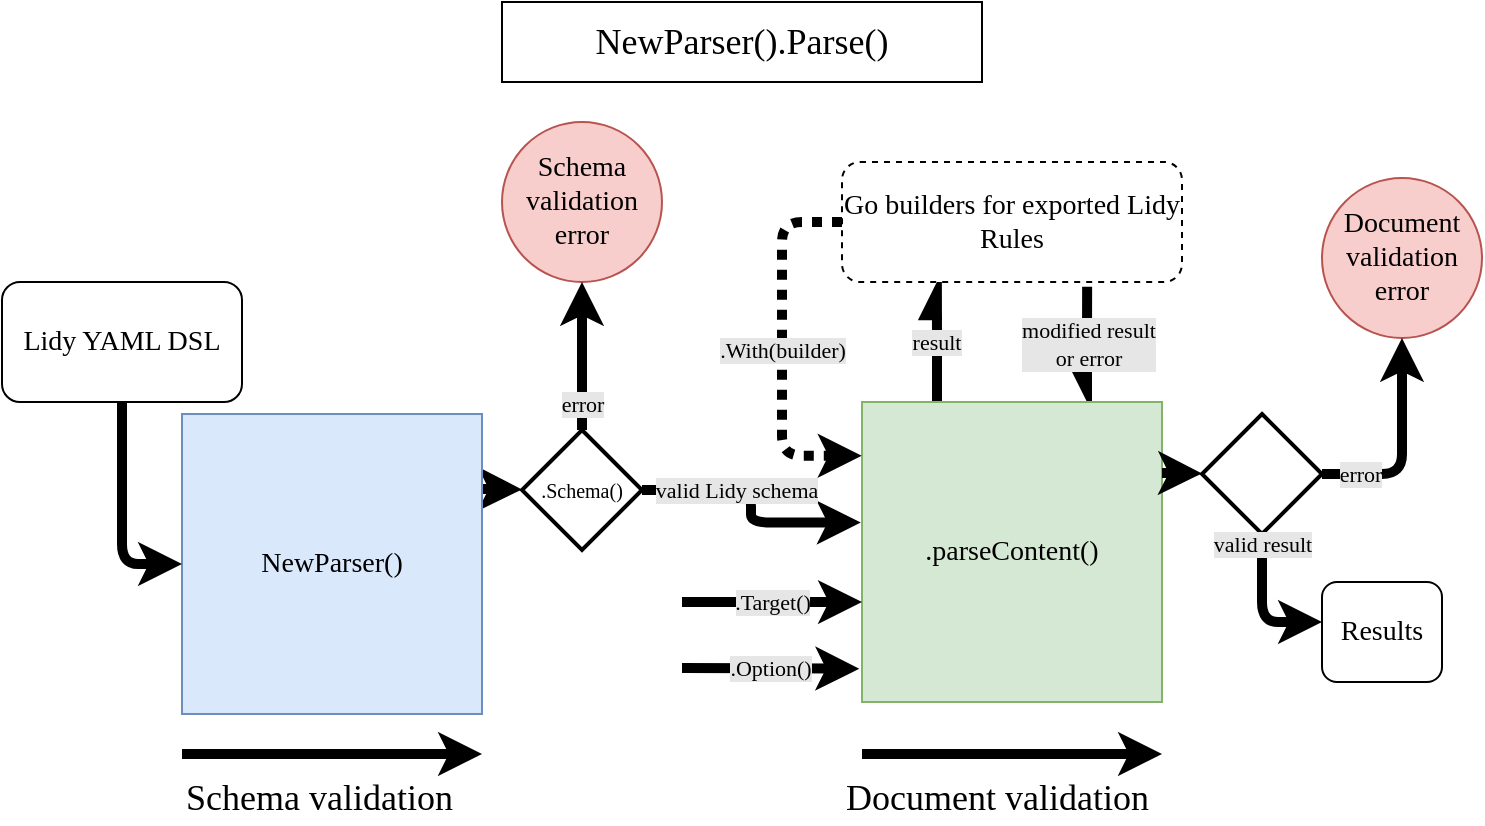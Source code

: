 <mxfile version="13.8.8" type="device"><diagram id="TeD5BPH3W3GN-0YE-MDi" name="Page-1"><mxGraphModel dx="981" dy="546" grid="1" gridSize="10" guides="1" tooltips="1" connect="1" arrows="1" fold="1" page="1" pageScale="1" pageWidth="850" pageHeight="1100" math="0" shadow="0"><root><mxCell id="0"/><mxCell id="1" parent="0"/><mxCell id="O7pro6a_ynLw050NtHWg-16" style="rounded=0;orthogonalLoop=1;jettySize=auto;html=1;exitX=1;exitY=0.25;exitDx=0;exitDy=0;endArrow=classic;endFill=1;strokeWidth=5;fontFamily=CMU Sans Serif;" parent="1" source="O7pro6a_ynLw050NtHWg-1" target="O7pro6a_ynLw050NtHWg-10" edge="1"><mxGeometry relative="1" as="geometry"><mxPoint x="310" y="285" as="targetPoint"/></mxGeometry></mxCell><mxCell id="O7pro6a_ynLw050NtHWg-1" value="&lt;font style=&quot;font-size: 14px;&quot;&gt;NewParser()&lt;/font&gt;" style="rounded=0;whiteSpace=wrap;html=1;fillColor=#dae8fc;strokeColor=#6c8ebf;fontFamily=CMU Sans Serif;fontSize=14;" parent="1" vertex="1"><mxGeometry x="150" y="225" width="150" height="150" as="geometry"/></mxCell><mxCell id="O7pro6a_ynLw050NtHWg-37" value="result" style="edgeStyle=elbowEdgeStyle;sketch=0;orthogonalLoop=1;jettySize=auto;elbow=vertical;html=1;exitX=0.25;exitY=0;exitDx=0;exitDy=0;entryX=0.279;entryY=1;entryDx=0;entryDy=0;entryPerimeter=0;shadow=0;labelBackgroundColor=#E6E6E6;endArrow=async;endFill=0;strokeWidth=5;fontFamily=CMU Sans Serif;" parent="1" source="O7pro6a_ynLw050NtHWg-2" target="O7pro6a_ynLw050NtHWg-34" edge="1"><mxGeometry relative="1" as="geometry"/></mxCell><mxCell id="O7pro6a_ynLw050NtHWg-38" value="&lt;div&gt;modified result&lt;/div&gt;&lt;div&gt;or error&lt;br&gt;&lt;/div&gt;" style="edgeStyle=elbowEdgeStyle;sketch=0;orthogonalLoop=1;jettySize=auto;elbow=vertical;html=1;exitX=0.75;exitY=0;exitDx=0;exitDy=0;entryX=0.721;entryY=1.039;entryDx=0;entryDy=0;entryPerimeter=0;shadow=0;labelBackgroundColor=#E6E6E6;endArrow=none;endFill=0;strokeWidth=5;startArrow=async;startFill=0;fontFamily=CMU Sans Serif;" parent="1" source="O7pro6a_ynLw050NtHWg-2" target="O7pro6a_ynLw050NtHWg-34" edge="1"><mxGeometry relative="1" as="geometry"/></mxCell><mxCell id="O7pro6a_ynLw050NtHWg-2" value="&lt;font style=&quot;font-size: 14px;&quot;&gt;.parseContent()&lt;/font&gt;" style="rounded=0;whiteSpace=wrap;html=1;fillColor=#d5e8d4;strokeColor=#82b366;fontFamily=CMU Sans Serif;fontSize=14;" parent="1" vertex="1"><mxGeometry x="490" y="219" width="150" height="150" as="geometry"/></mxCell><mxCell id="O7pro6a_ynLw050NtHWg-3" value="" style="endArrow=classic;html=1;strokeWidth=5;fontFamily=CMU Sans Serif;" parent="1" edge="1"><mxGeometry width="50" height="50" relative="1" as="geometry"><mxPoint x="150" y="395" as="sourcePoint"/><mxPoint x="300" y="395" as="targetPoint"/></mxGeometry></mxCell><mxCell id="O7pro6a_ynLw050NtHWg-4" value="" style="endArrow=classic;html=1;strokeWidth=5;fontFamily=CMU Sans Serif;" parent="1" edge="1"><mxGeometry width="50" height="50" relative="1" as="geometry"><mxPoint x="490" y="395" as="sourcePoint"/><mxPoint x="640" y="395" as="targetPoint"/></mxGeometry></mxCell><mxCell id="O7pro6a_ynLw050NtHWg-7" value="&lt;div style=&quot;font-size: 14px;&quot;&gt;&lt;font style=&quot;font-size: 14px;&quot;&gt;Schema&lt;/font&gt;&lt;/div&gt;&lt;div style=&quot;font-size: 14px;&quot;&gt;&lt;font style=&quot;font-size: 14px;&quot;&gt;validation&lt;/font&gt;&lt;/div&gt;&lt;div style=&quot;font-size: 14px;&quot;&gt;&lt;font style=&quot;font-size: 14px;&quot;&gt;error&lt;br style=&quot;font-size: 14px;&quot;&gt;&lt;/font&gt;&lt;/div&gt;" style="ellipse;whiteSpace=wrap;html=1;aspect=fixed;fillColor=#f8cecc;strokeColor=#b85450;fontFamily=CMU Sans Serif;fontSize=14;" parent="1" vertex="1"><mxGeometry x="310" y="79" width="80" height="80" as="geometry"/></mxCell><mxCell id="O7pro6a_ynLw050NtHWg-8" value="&lt;div style=&quot;font-size: 14px;&quot;&gt;&lt;font style=&quot;font-size: 14px;&quot;&gt;Document&lt;/font&gt;&lt;/div&gt;&lt;div style=&quot;font-size: 14px;&quot;&gt;&lt;font style=&quot;font-size: 14px;&quot;&gt;validation&lt;/font&gt;&lt;/div&gt;&lt;div style=&quot;font-size: 14px;&quot;&gt;&lt;font style=&quot;font-size: 14px;&quot;&gt;error&lt;br style=&quot;font-size: 14px;&quot;&gt;&lt;/font&gt;&lt;/div&gt;" style="ellipse;whiteSpace=wrap;html=1;aspect=fixed;fillColor=#f8cecc;strokeColor=#b85450;fontFamily=CMU Sans Serif;fontSize=14;" parent="1" vertex="1"><mxGeometry x="720" y="107" width="80" height="80" as="geometry"/></mxCell><mxCell id="O7pro6a_ynLw050NtHWg-10" value="&lt;font style=&quot;font-size: 10px;&quot;&gt;.Schema()&lt;/font&gt;" style="strokeWidth=2;html=1;shape=mxgraph.flowchart.decision;whiteSpace=wrap;fontFamily=CMU Sans Serif;fontSize=10;" parent="1" vertex="1"><mxGeometry x="320" y="233" width="60" height="60" as="geometry"/></mxCell><mxCell id="O7pro6a_ynLw050NtHWg-12" value="error" style="endArrow=classic;html=1;strokeWidth=5;entryX=0.5;entryY=1;entryDx=0;entryDy=0;exitX=0.5;exitY=0;exitDx=0;exitDy=0;exitPerimeter=0;sketch=0;shadow=0;labelBackgroundColor=#E6E6E6;fontFamily=CMU Sans Serif;" parent="1" source="O7pro6a_ynLw050NtHWg-10" target="O7pro6a_ynLw050NtHWg-7" edge="1"><mxGeometry x="-0.646" width="50" height="50" relative="1" as="geometry"><mxPoint x="375" y="219" as="sourcePoint"/><mxPoint x="425" y="169" as="targetPoint"/><mxPoint as="offset"/></mxGeometry></mxCell><mxCell id="O7pro6a_ynLw050NtHWg-19" value="valid Lidy schema" style="endArrow=classic;html=1;strokeWidth=5;exitX=1;exitY=0.5;exitDx=0;exitDy=0;exitPerimeter=0;entryX=-0.004;entryY=0.402;entryDx=0;entryDy=0;entryPerimeter=0;labelBackgroundColor=#E6E6E6;edgeStyle=elbowEdgeStyle;fontFamily=CMU Sans Serif;" parent="1" source="O7pro6a_ynLw050NtHWg-10" target="O7pro6a_ynLw050NtHWg-2" edge="1"><mxGeometry x="-0.256" width="50" height="50" relative="1" as="geometry"><mxPoint x="220" y="325" as="sourcePoint"/><mxPoint x="490" y="258.65" as="targetPoint"/><mxPoint as="offset"/></mxGeometry></mxCell><mxCell id="O7pro6a_ynLw050NtHWg-24" style="rounded=0;orthogonalLoop=1;jettySize=auto;html=1;exitX=1;exitY=0.25;exitDx=0;exitDy=0;endArrow=classic;endFill=1;strokeWidth=5;fontFamily=CMU Sans Serif;" parent="1" target="O7pro6a_ynLw050NtHWg-25" edge="1"><mxGeometry relative="1" as="geometry"><mxPoint x="640" y="254.5" as="sourcePoint"/><mxPoint x="650" y="277" as="targetPoint"/></mxGeometry></mxCell><mxCell id="O7pro6a_ynLw050NtHWg-25" value="" style="strokeWidth=2;html=1;shape=mxgraph.flowchart.decision;whiteSpace=wrap;fontFamily=CMU Sans Serif;" parent="1" vertex="1"><mxGeometry x="660" y="225" width="60" height="60" as="geometry"/></mxCell><mxCell id="O7pro6a_ynLw050NtHWg-26" value="error" style="edgeStyle=segmentEdgeStyle;endArrow=classic;html=1;strokeWidth=5;entryX=0.5;entryY=1;entryDx=0;entryDy=0;exitX=1;exitY=0.5;exitDx=0;exitDy=0;exitPerimeter=0;sketch=0;shadow=0;labelBackgroundColor=#E6E6E6;fontFamily=CMU Sans Serif;" parent="1" source="O7pro6a_ynLw050NtHWg-25" target="O7pro6a_ynLw050NtHWg-8" edge="1"><mxGeometry x="-0.646" width="50" height="50" relative="1" as="geometry"><mxPoint x="715" y="257" as="sourcePoint"/><mxPoint x="765" y="187" as="targetPoint"/><mxPoint as="offset"/></mxGeometry></mxCell><mxCell id="O7pro6a_ynLw050NtHWg-27" value="valid result " style="endArrow=classic;html=1;strokeWidth=5;exitX=0.5;exitY=1;exitDx=0;exitDy=0;exitPerimeter=0;edgeStyle=orthogonalEdgeStyle;labelBackgroundColor=#E6E6E6;fontFamily=CMU Sans Serif;" parent="1" source="O7pro6a_ynLw050NtHWg-25" target="O7pro6a_ynLw050NtHWg-41" edge="1"><mxGeometry x="-0.875" width="50" height="50" relative="1" as="geometry"><mxPoint x="560" y="337" as="sourcePoint"/><mxPoint x="740" y="329" as="targetPoint"/><mxPoint as="offset"/><Array as="points"><mxPoint x="690" y="329"/></Array></mxGeometry></mxCell><mxCell id="O7pro6a_ynLw050NtHWg-32" style="edgeStyle=orthogonalEdgeStyle;sketch=0;orthogonalLoop=1;jettySize=auto;html=1;exitX=0.5;exitY=1;exitDx=0;exitDy=0;entryX=0;entryY=0.5;entryDx=0;entryDy=0;shadow=0;labelBackgroundColor=#E6E6E6;endArrow=classic;endFill=1;strokeWidth=5;rounded=1;fontFamily=CMU Sans Serif;" parent="1" source="O7pro6a_ynLw050NtHWg-31" target="O7pro6a_ynLw050NtHWg-1" edge="1"><mxGeometry relative="1" as="geometry"/></mxCell><mxCell id="O7pro6a_ynLw050NtHWg-31" value="&lt;font style=&quot;font-size: 14px;&quot;&gt;Lidy YAML DSL&lt;/font&gt;" style="rounded=1;whiteSpace=wrap;html=1;glass=0;fontFamily=CMU Sans Serif;fontSize=14;" parent="1" vertex="1"><mxGeometry x="60" y="159" width="120" height="60" as="geometry"/></mxCell><mxCell id="O7pro6a_ynLw050NtHWg-33" value="&lt;font style=&quot;font-size: 18px;&quot;&gt;Schema validation&lt;/font&gt;" style="text;whiteSpace=wrap;html=1;fontFamily=CMU Sans Serif;fontSize=18;" parent="1" vertex="1"><mxGeometry x="150" y="400" width="150" height="30" as="geometry"/></mxCell><mxCell id="O7pro6a_ynLw050NtHWg-34" value="Go builders for exported Lidy Rules" style="rounded=1;whiteSpace=wrap;html=1;glass=0;sketch=0;shadow=0;perimeterSpacing=0;dashed=1;fontFamily=CMU Sans Serif;fontSize=14;" parent="1" vertex="1"><mxGeometry x="480" y="99" width="170" height="60" as="geometry"/></mxCell><mxCell id="O7pro6a_ynLw050NtHWg-35" value=".With(builder)" style="endArrow=classic;html=1;shadow=0;labelBackgroundColor=#E6E6E6;strokeWidth=5;entryX=-0.001;entryY=0.179;entryDx=0;entryDy=0;entryPerimeter=0;exitX=0;exitY=0.5;exitDx=0;exitDy=0;edgeStyle=elbowEdgeStyle;elbow=vertical;endFill=1;dashed=1;dashPattern=1 1;fontFamily=CMU Sans Serif;" parent="1" source="O7pro6a_ynLw050NtHWg-34" target="O7pro6a_ynLw050NtHWg-2" edge="1"><mxGeometry width="50" height="50" relative="1" as="geometry"><mxPoint x="450" y="239" as="sourcePoint"/><mxPoint x="500" y="189" as="targetPoint"/><Array as="points"><mxPoint x="450" y="189"/></Array></mxGeometry></mxCell><mxCell id="O7pro6a_ynLw050NtHWg-39" value="&lt;font style=&quot;font-size: 18px&quot;&gt;NewParser().Parse()&lt;/font&gt;" style="rounded=0;whiteSpace=wrap;html=1;shadow=0;glass=0;sketch=0;strokeColor=#000000;fontFamily=CMU Sans Serif;" parent="1" vertex="1"><mxGeometry x="310" y="19" width="240" height="40" as="geometry"/></mxCell><mxCell id="O7pro6a_ynLw050NtHWg-40" value="Document validation" style="text;whiteSpace=wrap;html=1;fontFamily=CMU Sans Serif;fontSize=18;" parent="1" vertex="1"><mxGeometry x="480" y="400" width="170" height="30" as="geometry"/></mxCell><mxCell id="O7pro6a_ynLw050NtHWg-41" value="&lt;font style=&quot;font-size: 14px;&quot;&gt;Results&lt;/font&gt;" style="rounded=1;whiteSpace=wrap;html=1;glass=0;fontFamily=CMU Sans Serif;fontSize=14;" parent="1" vertex="1"><mxGeometry x="720" y="309" width="60" height="50" as="geometry"/></mxCell><mxCell id="O7pro6a_ynLw050NtHWg-42" value=".Target()" style="endArrow=classic;html=1;shadow=0;labelBackgroundColor=#E6E6E6;strokeWidth=5;entryX=0;entryY=0.667;entryDx=0;entryDy=0;entryPerimeter=0;fontFamily=CMU Sans Serif;" parent="1" target="O7pro6a_ynLw050NtHWg-2" edge="1"><mxGeometry width="50" height="50" relative="1" as="geometry"><mxPoint x="400" y="319" as="sourcePoint"/><mxPoint x="490" y="269" as="targetPoint"/></mxGeometry></mxCell><mxCell id="O7pro6a_ynLw050NtHWg-44" value=".Option()" style="endArrow=classic;html=1;shadow=0;labelBackgroundColor=#E6E6E6;strokeWidth=5;entryX=-0.009;entryY=0.889;entryDx=0;entryDy=0;entryPerimeter=0;fontFamily=CMU Sans Serif;" parent="1" target="O7pro6a_ynLw050NtHWg-2" edge="1"><mxGeometry width="50" height="50" relative="1" as="geometry"><mxPoint x="400" y="352" as="sourcePoint"/><mxPoint x="480" y="359" as="targetPoint"/></mxGeometry></mxCell></root></mxGraphModel></diagram></mxfile>